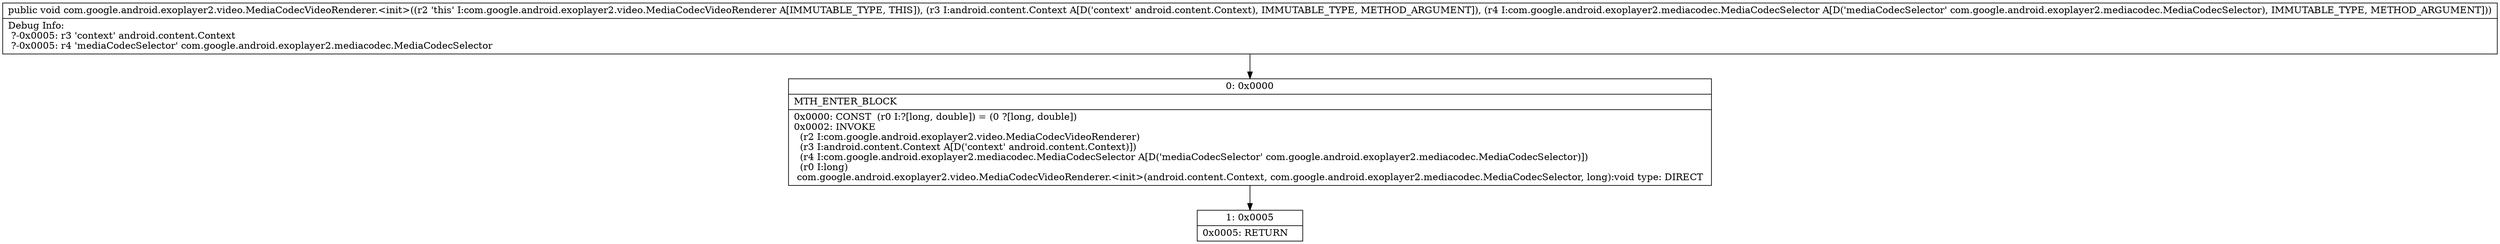 digraph "CFG forcom.google.android.exoplayer2.video.MediaCodecVideoRenderer.\<init\>(Landroid\/content\/Context;Lcom\/google\/android\/exoplayer2\/mediacodec\/MediaCodecSelector;)V" {
Node_0 [shape=record,label="{0\:\ 0x0000|MTH_ENTER_BLOCK\l|0x0000: CONST  (r0 I:?[long, double]) = (0 ?[long, double]) \l0x0002: INVOKE  \l  (r2 I:com.google.android.exoplayer2.video.MediaCodecVideoRenderer)\l  (r3 I:android.content.Context A[D('context' android.content.Context)])\l  (r4 I:com.google.android.exoplayer2.mediacodec.MediaCodecSelector A[D('mediaCodecSelector' com.google.android.exoplayer2.mediacodec.MediaCodecSelector)])\l  (r0 I:long)\l com.google.android.exoplayer2.video.MediaCodecVideoRenderer.\<init\>(android.content.Context, com.google.android.exoplayer2.mediacodec.MediaCodecSelector, long):void type: DIRECT \l}"];
Node_1 [shape=record,label="{1\:\ 0x0005|0x0005: RETURN   \l}"];
MethodNode[shape=record,label="{public void com.google.android.exoplayer2.video.MediaCodecVideoRenderer.\<init\>((r2 'this' I:com.google.android.exoplayer2.video.MediaCodecVideoRenderer A[IMMUTABLE_TYPE, THIS]), (r3 I:android.content.Context A[D('context' android.content.Context), IMMUTABLE_TYPE, METHOD_ARGUMENT]), (r4 I:com.google.android.exoplayer2.mediacodec.MediaCodecSelector A[D('mediaCodecSelector' com.google.android.exoplayer2.mediacodec.MediaCodecSelector), IMMUTABLE_TYPE, METHOD_ARGUMENT]))  | Debug Info:\l  ?\-0x0005: r3 'context' android.content.Context\l  ?\-0x0005: r4 'mediaCodecSelector' com.google.android.exoplayer2.mediacodec.MediaCodecSelector\l}"];
MethodNode -> Node_0;
Node_0 -> Node_1;
}


